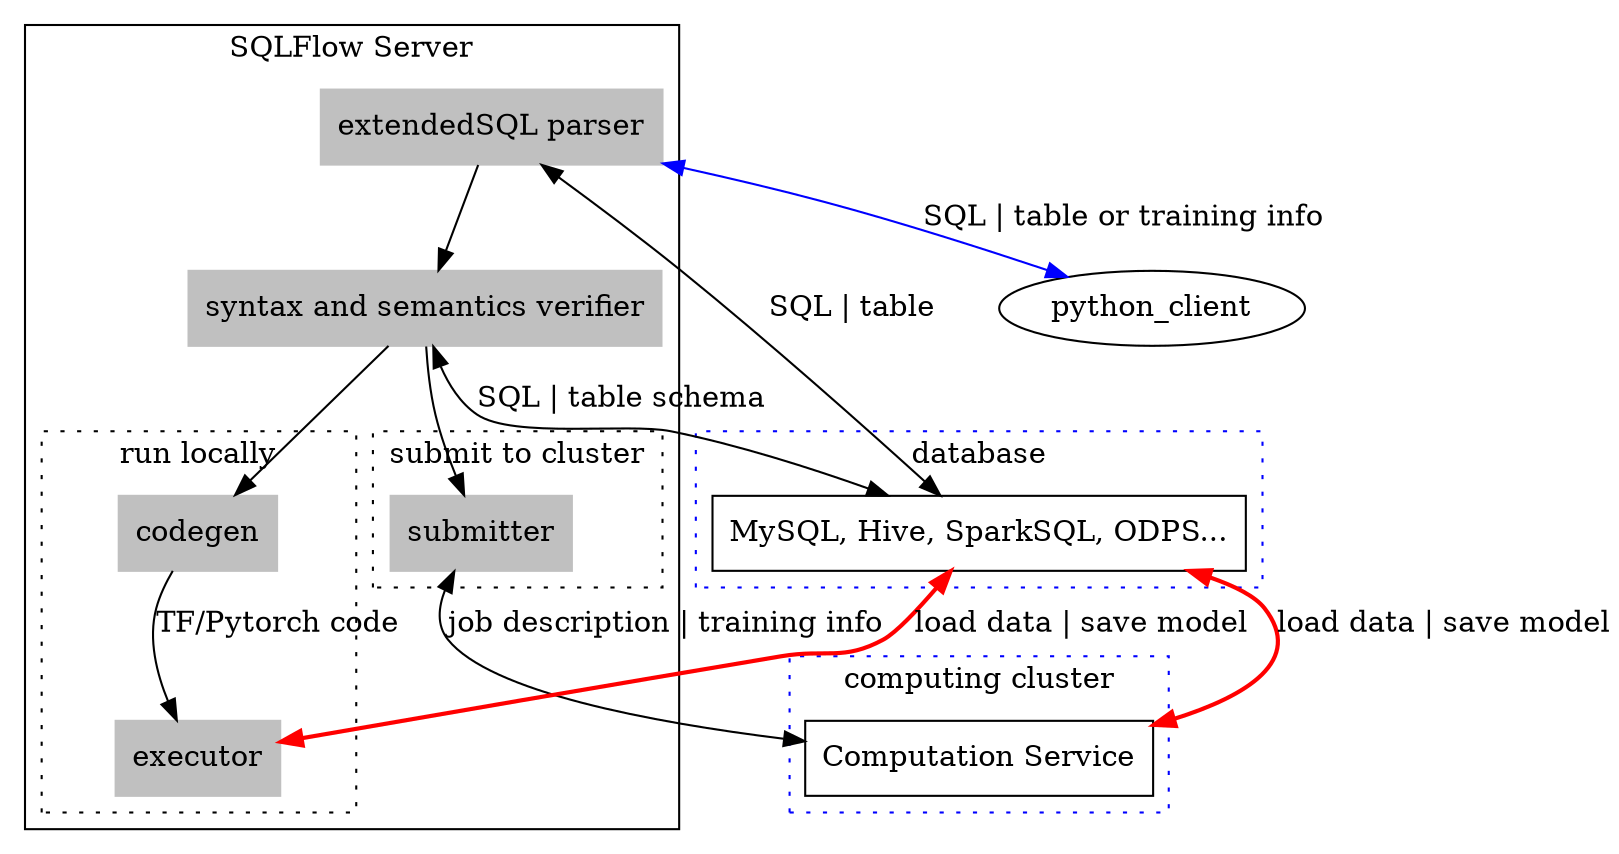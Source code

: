 
digraph G {
  graph [compound=true];
  subgraph cluster_1 {
    label = "SQLFlow Server";
    node [style=filled,color=grey,shape=box];
    parser [label="extendedSQL parser"]
    verifier [label="syntax and semantics verifier"]
    parser -> verifier;
    verifier -> {codegen submitter}

    subgraph cluster_10 {
      label = "run locally";
      node [style=filled, shape=box];
      graph[style=dotted];
      codegen -> executor [label="TF/Pytorch code"];
    }

    subgraph cluster_11 {
      label = "submit to cluster";
      node [style=filled, shape=box];
      graph[style=dotted];
      submitter;
    }
  }

  subgraph cluster_2 {
    label = "database"
    style=filled;
    graph[style=dotted];
    color=blue;
    database [label="MySQL, Hive, SparkSQL, ODPS...",shape=box];
  }

  subgraph cluster_3 {
    label = "computing cluster"
    style=filled;
    graph[style=dotted];
    color=blue;
    compute_cluster [label="Computation Service",shape=box];
  }

  parser -> {python_client} [color=blue, dir="both", label="SQL | table or training info"]
  parser -> database [dir="both", label="SQL | table"];
  verifier -> database [dir="both", label="SQL | table schema"];
  submitter -> compute_cluster [dir="both", label="job description | training info"]

  database -> compute_cluster [color=red, style=bold, dir="both", label="load data | save model"]
  database -> executor [color=red, style=bold, dir="both", label="load data | save model"]
}
